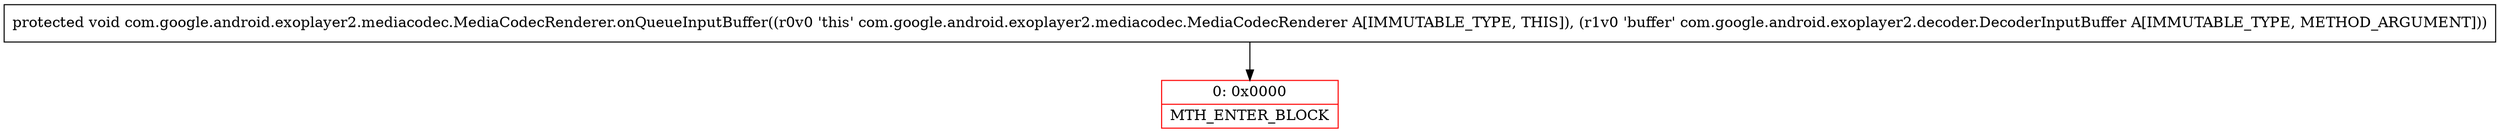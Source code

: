digraph "CFG forcom.google.android.exoplayer2.mediacodec.MediaCodecRenderer.onQueueInputBuffer(Lcom\/google\/android\/exoplayer2\/decoder\/DecoderInputBuffer;)V" {
subgraph cluster_Region_78574672 {
label = "R(0)";
node [shape=record,color=blue];
}
Node_0 [shape=record,color=red,label="{0\:\ 0x0000|MTH_ENTER_BLOCK\l}"];
MethodNode[shape=record,label="{protected void com.google.android.exoplayer2.mediacodec.MediaCodecRenderer.onQueueInputBuffer((r0v0 'this' com.google.android.exoplayer2.mediacodec.MediaCodecRenderer A[IMMUTABLE_TYPE, THIS]), (r1v0 'buffer' com.google.android.exoplayer2.decoder.DecoderInputBuffer A[IMMUTABLE_TYPE, METHOD_ARGUMENT])) }"];
MethodNode -> Node_0;
}

